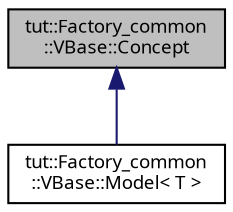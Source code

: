 digraph "tut::Factory_common::VBase::Concept"
{
 // INTERACTIVE_SVG=YES
  bgcolor="transparent";
  edge [fontname="sans-serif",fontsize="9",labelfontname="sans-serif",labelfontsize="9"];
  node [fontname="sans-serif",fontsize="9",shape=record];
  Node1 [label="tut::Factory_common\l::VBase::Concept",height=0.2,width=0.4,color="black", fillcolor="grey75", style="filled", fontcolor="black"];
  Node1 -> Node2 [dir="back",color="midnightblue",fontsize="9",style="solid",fontname="sans-serif"];
  Node2 [label="tut::Factory_common\l::VBase::Model\< T \>",height=0.2,width=0.4,color="black",URL="$structtut_1_1_factory__common_1_1_v_base_1_1_model.html"];
}
